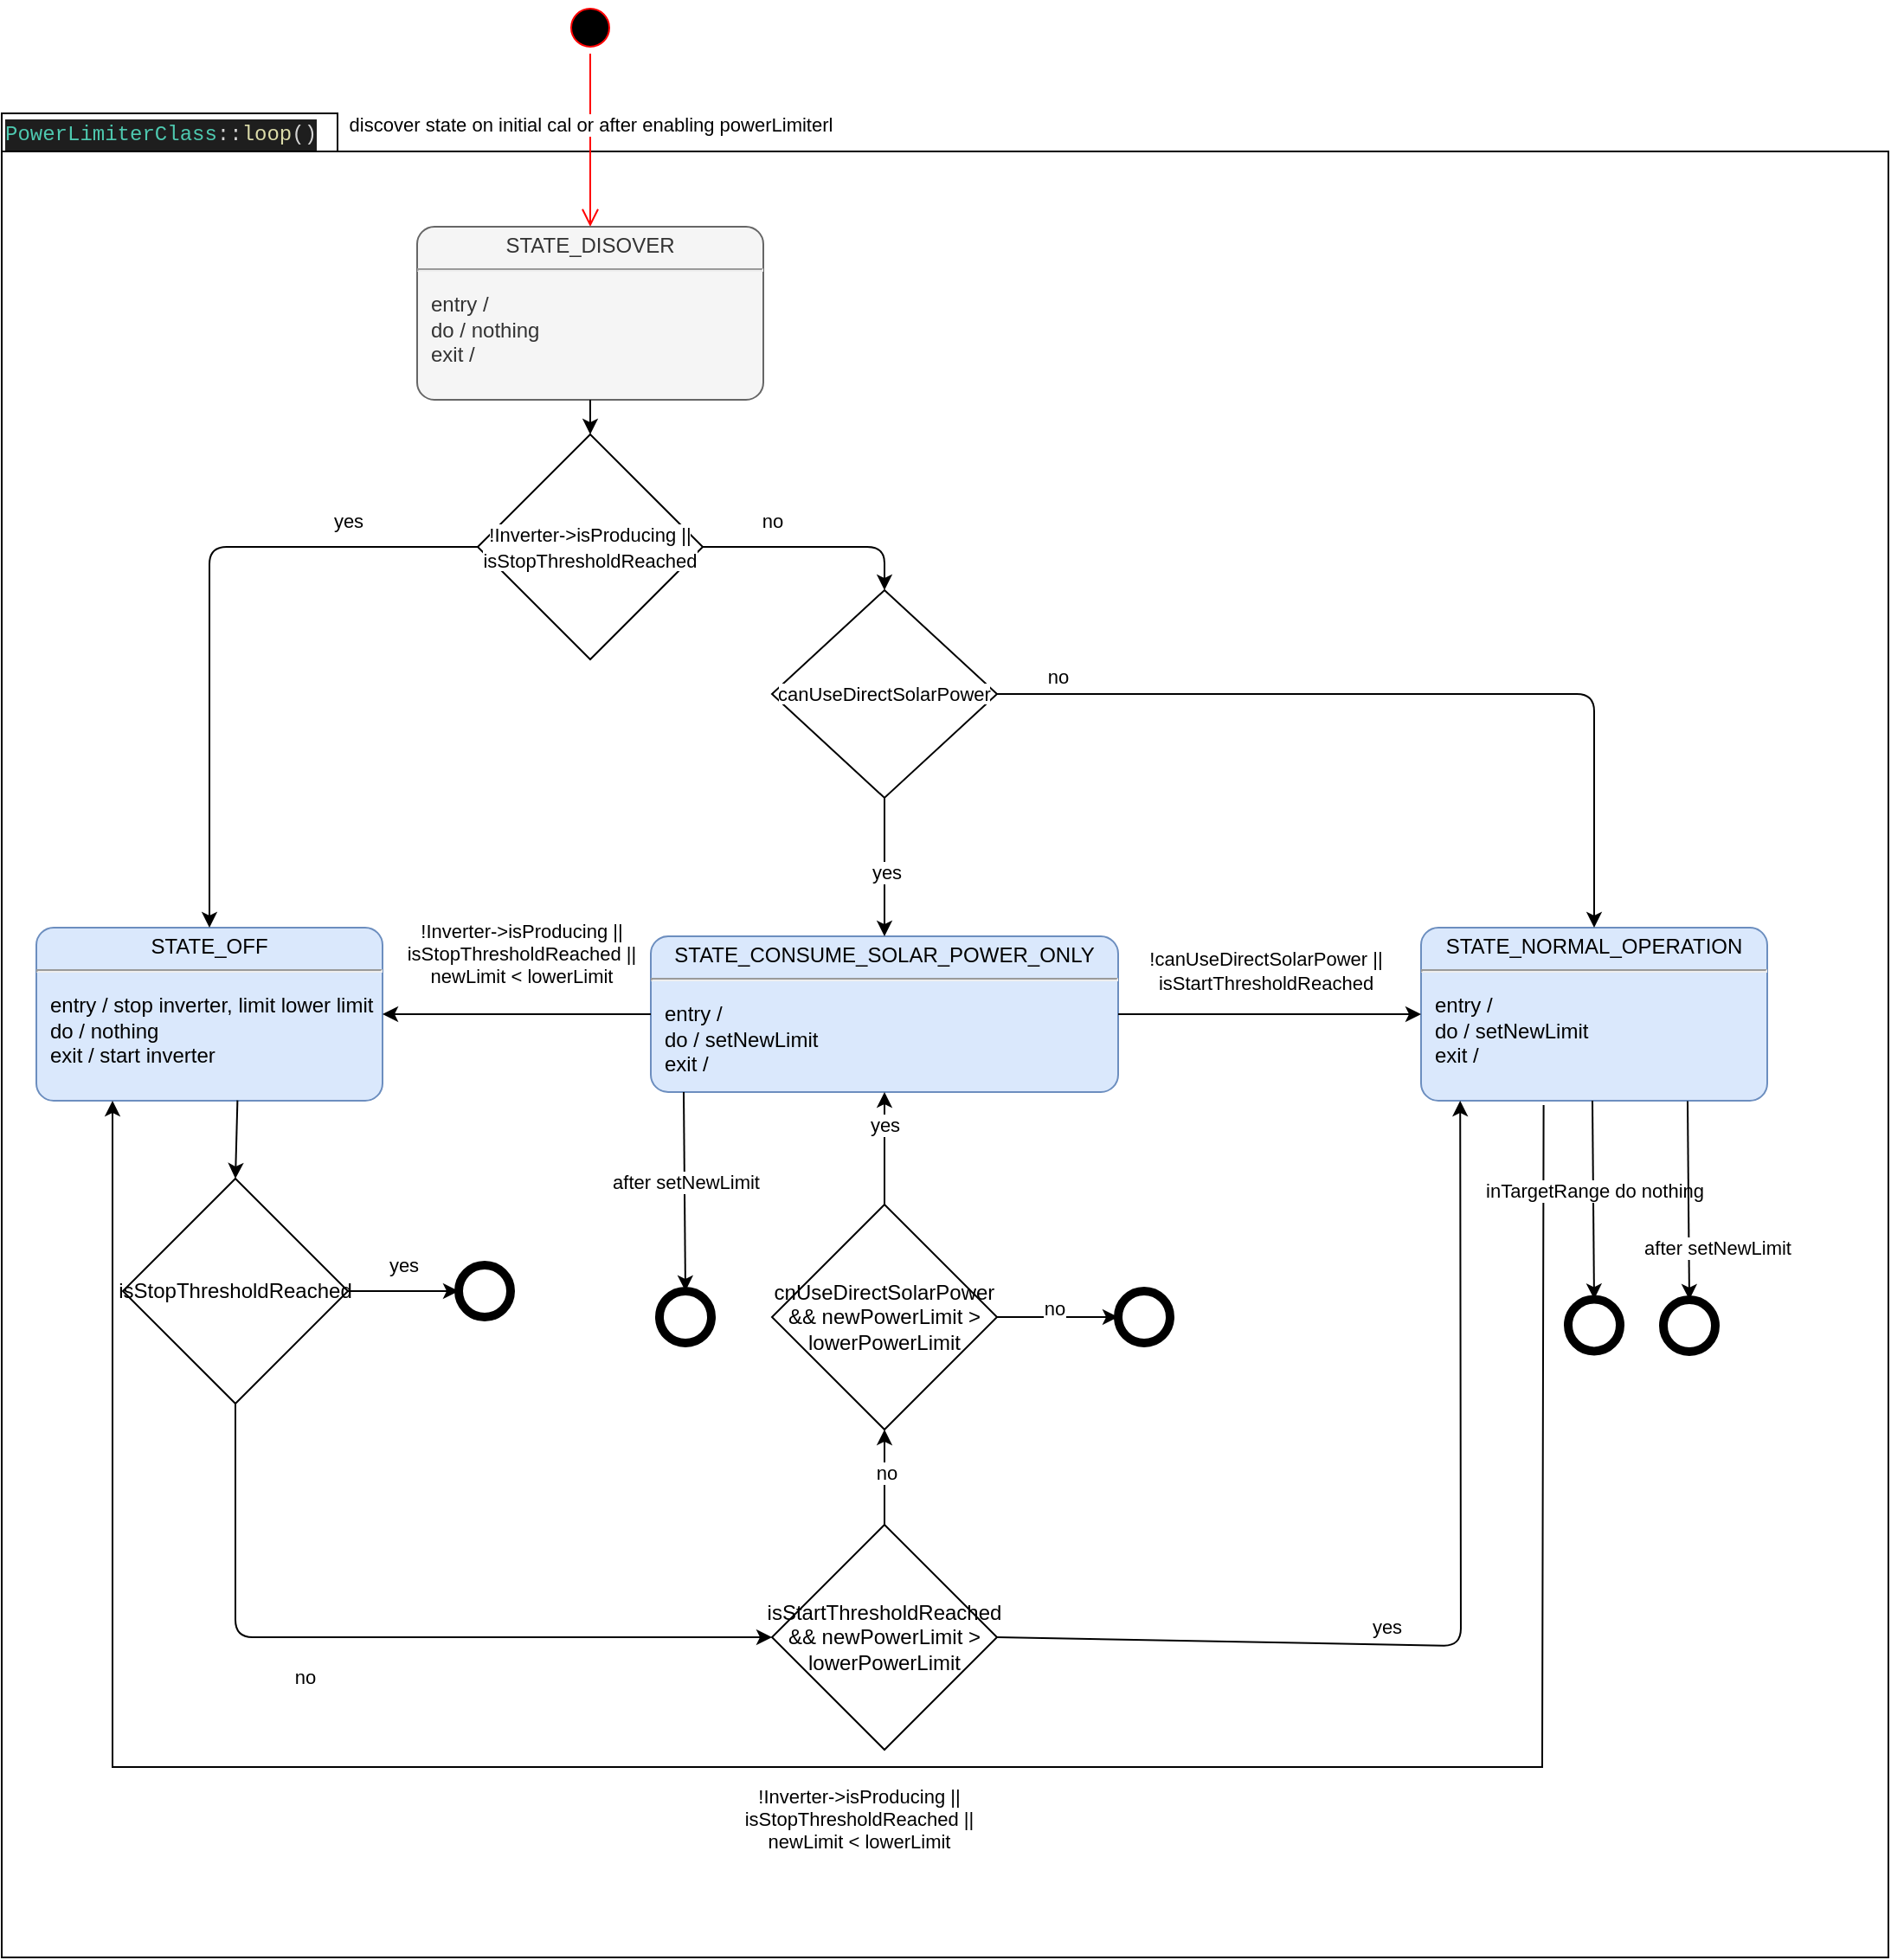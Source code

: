 <mxfile>
    <diagram name="Page-1" id="b5b7bab2-c9e2-2cf4-8b2a-24fd1a2a6d21">
        <mxGraphModel dx="1539" dy="843" grid="1" gridSize="10" guides="1" tooltips="1" connect="1" arrows="1" fold="1" page="1" pageScale="1" pageWidth="827" pageHeight="1169" background="none" math="0" shadow="0">
            <root>
                <mxCell id="0"/>
                <mxCell id="1" parent="0"/>
                <mxCell id="6e0c8c40b5770093-72" value="" style="shape=folder;fontStyle=1;spacingTop=10;tabWidth=194;tabHeight=22;tabPosition=left;html=1;rounded=0;shadow=0;comic=0;labelBackgroundColor=none;strokeWidth=1;fillColor=none;fontFamily=Verdana;fontSize=10;align=center;" parent="1" vertex="1">
                    <mxGeometry x="150" y="114.5" width="1090" height="1065.5" as="geometry"/>
                </mxCell>
                <mxCell id="6e0c8c40b5770093-73" value="&lt;div style=&quot;color: rgb(212, 212, 212); background-color: rgb(30, 30, 30); font-family: Menlo, Monaco, &amp;quot;Courier New&amp;quot;, monospace; font-size: 12px; line-height: 18px;&quot;&gt;&lt;span style=&quot;color: #4ec9b0;&quot;&gt;PowerLimiterClass&lt;/span&gt;::&lt;span style=&quot;color: #dcdcaa;&quot;&gt;loop&lt;/span&gt;()&lt;/div&gt;" style="text;html=1;align=left;verticalAlign=top;spacingTop=-4;fontSize=10;fontFamily=Verdana" parent="1" vertex="1">
                    <mxGeometry x="150" y="114.5" width="130" height="20" as="geometry"/>
                </mxCell>
                <mxCell id="sqCMRMHiXPc9LqBIY9SA-1" value="" style="ellipse;html=1;shape=startState;fillColor=#000000;strokeColor=#ff0000;" parent="1" vertex="1">
                    <mxGeometry x="475" y="50" width="30" height="30" as="geometry"/>
                </mxCell>
                <mxCell id="sqCMRMHiXPc9LqBIY9SA-2" value="discover state on initial cal or after enabling powerLimiterl" style="html=1;verticalAlign=bottom;endArrow=open;endSize=8;strokeColor=#ff0000;rounded=0;entryX=0.5;entryY=0;entryDx=0;entryDy=0;entryPerimeter=0;" parent="1" source="sqCMRMHiXPc9LqBIY9SA-1" target="2" edge="1">
                    <mxGeometry relative="1" as="geometry">
                        <mxPoint x="205" y="370" as="targetPoint"/>
                    </mxGeometry>
                </mxCell>
                <mxCell id="sqCMRMHiXPc9LqBIY9SA-6" value="&lt;p style=&quot;margin:0px;margin-top:4px;text-align:center;&quot;&gt;STATE_OFF&lt;/p&gt;&lt;hr&gt;&lt;p&gt;&lt;/p&gt;&lt;p style=&quot;margin:0px;margin-left:8px;text-align:left;&quot;&gt;entry / stop inverter, limit lower limit&lt;br&gt;do / nothing&lt;br&gt;exit / start inverter&lt;/p&gt;" style="shape=mxgraph.sysml.simpleState;html=1;overflow=fill;whiteSpace=wrap;align=center;fillColor=#dae8fc;strokeColor=#6c8ebf;" parent="1" vertex="1">
                    <mxGeometry x="170" y="585" width="200" height="100" as="geometry"/>
                </mxCell>
                <mxCell id="sqCMRMHiXPc9LqBIY9SA-7" value="&lt;p style=&quot;margin:0px;margin-top:4px;text-align:center;&quot;&gt;STATE_CONSUME_SOLAR_POWER_ONLY&lt;/p&gt;&lt;hr&gt;&lt;p&gt;&lt;/p&gt;&lt;p style=&quot;margin:0px;margin-left:8px;text-align:left;&quot;&gt;entry /&lt;br&gt;do / setNewLimit&lt;br&gt;exit /&lt;/p&gt;" style="shape=mxgraph.sysml.simpleState;html=1;overflow=fill;whiteSpace=wrap;align=center;fillColor=#dae8fc;strokeColor=#6c8ebf;" parent="1" vertex="1">
                    <mxGeometry x="525" y="590" width="270" height="90" as="geometry"/>
                </mxCell>
                <mxCell id="sqCMRMHiXPc9LqBIY9SA-8" value="&lt;p style=&quot;margin:0px;margin-top:4px;text-align:center;&quot;&gt;STATE_NORMAL_OPERATION&lt;/p&gt;&lt;hr&gt;&lt;p&gt;&lt;/p&gt;&lt;p style=&quot;margin:0px;margin-left:8px;text-align:left;&quot;&gt;entry /&lt;br&gt;do / setNewLimit&lt;br&gt;exit /&lt;/p&gt;" style="shape=mxgraph.sysml.simpleState;html=1;overflow=fill;whiteSpace=wrap;align=center;fillColor=#dae8fc;strokeColor=#6c8ebf;" parent="1" vertex="1">
                    <mxGeometry x="970" y="585" width="200" height="100" as="geometry"/>
                </mxCell>
                <mxCell id="2" value="&lt;p style=&quot;margin:0px;margin-top:4px;text-align:center;&quot;&gt;STATE_DISOVER&lt;/p&gt;&lt;hr&gt;&lt;p&gt;&lt;/p&gt;&lt;p style=&quot;margin:0px;margin-left:8px;text-align:left;&quot;&gt;entry /&amp;nbsp;&lt;br&gt;do / nothing&lt;br&gt;exit /&amp;nbsp;&lt;/p&gt;" style="shape=mxgraph.sysml.simpleState;html=1;overflow=fill;whiteSpace=wrap;align=center;fillColor=#f5f5f5;strokeColor=#666666;fontColor=#333333;" parent="1" vertex="1">
                    <mxGeometry x="390" y="180" width="200" height="100" as="geometry"/>
                </mxCell>
                <mxCell id="5" value="" style="shape=ellipse;html=1;dashed=0;whitespace=wrap;aspect=fixed;strokeWidth=5;perimeter=ellipsePerimeter;" parent="1" vertex="1">
                    <mxGeometry x="414" y="780" width="30" height="30" as="geometry"/>
                </mxCell>
                <mxCell id="7" value="&lt;p&gt;&lt;span style=&quot;font-size: 11px; background-color: rgb(255, 255, 255);&quot;&gt;!Inverter-&amp;gt;isProducing || isStopThresholdReached&lt;/span&gt;&lt;/p&gt;" style="rhombus;whiteSpace=wrap;html=1;" parent="1" vertex="1">
                    <mxGeometry x="425" y="300" width="130" height="130" as="geometry"/>
                </mxCell>
                <mxCell id="10" value="&lt;span style=&quot;font-size: 11px; background-color: rgb(255, 255, 255);&quot;&gt;canUseDirectSolarPower&lt;/span&gt;" style="rhombus;whiteSpace=wrap;html=1;" parent="1" vertex="1">
                    <mxGeometry x="595" y="390" width="130" height="120" as="geometry"/>
                </mxCell>
                <mxCell id="11" value="" style="endArrow=classic;html=1;exitX=0.5;exitY=1;exitDx=0;exitDy=0;entryX=0.5;entryY=0;entryDx=0;entryDy=0;entryPerimeter=0;" parent="1" source="10" target="sqCMRMHiXPc9LqBIY9SA-7" edge="1">
                    <mxGeometry width="50" height="50" relative="1" as="geometry">
                        <mxPoint x="620" y="540" as="sourcePoint"/>
                        <mxPoint x="670" y="490" as="targetPoint"/>
                        <Array as="points"/>
                    </mxGeometry>
                </mxCell>
                <mxCell id="20" value="yes" style="edgeLabel;html=1;align=center;verticalAlign=middle;resizable=0;points=[];" parent="11" vertex="1" connectable="0">
                    <mxGeometry x="0.075" y="1" relative="1" as="geometry">
                        <mxPoint as="offset"/>
                    </mxGeometry>
                </mxCell>
                <mxCell id="12" value="" style="endArrow=classic;html=1;entryX=0.5;entryY=0;entryDx=0;entryDy=0;exitX=0.5;exitY=1;exitDx=0;exitDy=0;exitPerimeter=0;" parent="1" source="2" target="7" edge="1">
                    <mxGeometry width="50" height="50" relative="1" as="geometry">
                        <mxPoint x="484" y="280" as="sourcePoint"/>
                        <mxPoint x="420" y="220" as="targetPoint"/>
                    </mxGeometry>
                </mxCell>
                <mxCell id="13" value="" style="endArrow=classic;html=1;entryX=0.5;entryY=0;entryDx=0;entryDy=0;exitX=0;exitY=0.5;exitDx=0;exitDy=0;entryPerimeter=0;" parent="1" source="7" target="sqCMRMHiXPc9LqBIY9SA-6" edge="1">
                    <mxGeometry width="50" height="50" relative="1" as="geometry">
                        <mxPoint x="570" y="290" as="sourcePoint"/>
                        <mxPoint x="400" y="330" as="targetPoint"/>
                        <Array as="points">
                            <mxPoint x="270" y="365"/>
                        </Array>
                    </mxGeometry>
                </mxCell>
                <mxCell id="14" value="yes" style="edgeLabel;html=1;align=center;verticalAlign=middle;resizable=0;points=[];" parent="13" vertex="1" connectable="0">
                    <mxGeometry x="0.305" relative="1" as="geometry">
                        <mxPoint x="80" y="-105" as="offset"/>
                    </mxGeometry>
                </mxCell>
                <mxCell id="15" value="" style="endArrow=classic;html=1;entryX=0.5;entryY=0;entryDx=0;entryDy=0;exitX=1;exitY=0.5;exitDx=0;exitDy=0;" parent="1" source="7" target="10" edge="1">
                    <mxGeometry width="50" height="50" relative="1" as="geometry">
                        <mxPoint x="360" y="370" as="sourcePoint"/>
                        <mxPoint x="280" y="595" as="targetPoint"/>
                        <Array as="points">
                            <mxPoint x="660" y="365"/>
                        </Array>
                    </mxGeometry>
                </mxCell>
                <mxCell id="16" value="no" style="edgeLabel;html=1;align=center;verticalAlign=middle;resizable=0;points=[];" parent="15" vertex="1" connectable="0">
                    <mxGeometry x="0.305" relative="1" as="geometry">
                        <mxPoint x="-45" y="-15" as="offset"/>
                    </mxGeometry>
                </mxCell>
                <mxCell id="18" value="" style="endArrow=classic;html=1;exitX=1;exitY=0.5;exitDx=0;exitDy=0;entryX=0.5;entryY=0;entryDx=0;entryDy=0;entryPerimeter=0;edgeStyle=orthogonalEdgeStyle;" parent="1" source="10" target="sqCMRMHiXPc9LqBIY9SA-8" edge="1">
                    <mxGeometry width="50" height="50" relative="1" as="geometry">
                        <mxPoint x="760" y="340" as="sourcePoint"/>
                        <mxPoint x="810" y="290" as="targetPoint"/>
                    </mxGeometry>
                </mxCell>
                <mxCell id="19" value="no" style="edgeLabel;html=1;align=center;verticalAlign=middle;resizable=0;points=[];" parent="18" vertex="1" connectable="0">
                    <mxGeometry x="0.142" y="2" relative="1" as="geometry">
                        <mxPoint x="-239" y="-8" as="offset"/>
                    </mxGeometry>
                </mxCell>
                <mxCell id="21" value="isStopThresholdReached" style="rhombus;whiteSpace=wrap;html=1;" parent="1" vertex="1">
                    <mxGeometry x="220" y="730" width="130" height="130" as="geometry"/>
                </mxCell>
                <mxCell id="22" value="" style="endArrow=classic;html=1;exitX=0.5;exitY=1;exitDx=0;exitDy=0;entryX=0;entryY=0.5;entryDx=0;entryDy=0;" parent="1" source="21" target="24" edge="1">
                    <mxGeometry width="50" height="50" relative="1" as="geometry">
                        <mxPoint x="620" y="540" as="sourcePoint"/>
                        <mxPoint x="670" y="490" as="targetPoint"/>
                        <Array as="points">
                            <mxPoint x="285" y="995"/>
                        </Array>
                    </mxGeometry>
                </mxCell>
                <mxCell id="31" value="no" style="edgeLabel;html=1;align=center;verticalAlign=middle;resizable=0;points=[];" parent="22" vertex="1" connectable="0">
                    <mxGeometry x="-0.702" y="1" relative="1" as="geometry">
                        <mxPoint x="39" y="91" as="offset"/>
                    </mxGeometry>
                </mxCell>
                <mxCell id="23" value="" style="endArrow=classic;html=1;entryX=0.5;entryY=0;entryDx=0;entryDy=0;exitX=0.581;exitY=0.998;exitDx=0;exitDy=0;exitPerimeter=0;" parent="1" source="sqCMRMHiXPc9LqBIY9SA-6" target="21" edge="1">
                    <mxGeometry width="50" height="50" relative="1" as="geometry">
                        <mxPoint x="480" y="810" as="sourcePoint"/>
                        <mxPoint x="530" y="760" as="targetPoint"/>
                    </mxGeometry>
                </mxCell>
                <mxCell id="24" value="isStartThresholdReached &amp;amp;&amp;amp; newPowerLimit &amp;gt; lowerPowerLimit" style="rhombus;whiteSpace=wrap;html=1;" parent="1" vertex="1">
                    <mxGeometry x="595" y="930" width="130" height="130" as="geometry"/>
                </mxCell>
                <mxCell id="25" value="cnUseDirectSolarPower &amp;amp;&amp;amp; newPowerLimit &amp;gt; lowerPowerLimit" style="rhombus;whiteSpace=wrap;html=1;" parent="1" vertex="1">
                    <mxGeometry x="595" y="745" width="130" height="130" as="geometry"/>
                </mxCell>
                <mxCell id="26" value="" style="endArrow=classic;html=1;entryX=0.5;entryY=1;entryDx=0;entryDy=0;exitX=0.5;exitY=0;exitDx=0;exitDy=0;" parent="1" source="24" target="25" edge="1">
                    <mxGeometry width="50" height="50" relative="1" as="geometry">
                        <mxPoint x="860" y="950" as="sourcePoint"/>
                        <mxPoint x="750" y="840" as="targetPoint"/>
                    </mxGeometry>
                </mxCell>
                <mxCell id="32" value="no" style="edgeLabel;html=1;align=center;verticalAlign=middle;resizable=0;points=[];" parent="26" vertex="1" connectable="0">
                    <mxGeometry x="0.093" y="-1" relative="1" as="geometry">
                        <mxPoint as="offset"/>
                    </mxGeometry>
                </mxCell>
                <mxCell id="28" value="yes" style="endArrow=classic;html=1;exitX=1;exitY=0.5;exitDx=0;exitDy=0;entryX=0.113;entryY=1;entryDx=0;entryDy=0;entryPerimeter=0;" parent="1" source="24" target="sqCMRMHiXPc9LqBIY9SA-8" edge="1">
                    <mxGeometry x="-0.231" y="10" width="50" height="50" relative="1" as="geometry">
                        <mxPoint x="620" y="510" as="sourcePoint"/>
                        <mxPoint x="670" y="460" as="targetPoint"/>
                        <Array as="points">
                            <mxPoint x="993" y="1000"/>
                        </Array>
                        <mxPoint x="1" as="offset"/>
                    </mxGeometry>
                </mxCell>
                <mxCell id="29" value="" style="endArrow=classic;html=1;exitX=1;exitY=0.5;exitDx=0;exitDy=0;entryX=0;entryY=0.5;entryDx=0;entryDy=0;" parent="1" source="21" target="5" edge="1">
                    <mxGeometry width="50" height="50" relative="1" as="geometry">
                        <mxPoint x="350" y="830" as="sourcePoint"/>
                        <mxPoint x="400" y="780" as="targetPoint"/>
                    </mxGeometry>
                </mxCell>
                <mxCell id="30" value="yes" style="edgeLabel;html=1;align=center;verticalAlign=middle;resizable=0;points=[];" parent="29" vertex="1" connectable="0">
                    <mxGeometry x="-0.1" relative="1" as="geometry">
                        <mxPoint x="3" y="-15" as="offset"/>
                    </mxGeometry>
                </mxCell>
                <mxCell id="33" value="" style="endArrow=classic;html=1;exitX=0.5;exitY=0;exitDx=0;exitDy=0;entryX=0.5;entryY=1;entryDx=0;entryDy=0;entryPerimeter=0;" parent="1" source="25" target="sqCMRMHiXPc9LqBIY9SA-7" edge="1">
                    <mxGeometry width="50" height="50" relative="1" as="geometry">
                        <mxPoint x="620" y="480" as="sourcePoint"/>
                        <mxPoint x="670" y="430" as="targetPoint"/>
                    </mxGeometry>
                </mxCell>
                <mxCell id="34" value="yes" style="edgeLabel;html=1;align=center;verticalAlign=middle;resizable=0;points=[];" parent="33" vertex="1" connectable="0">
                    <mxGeometry x="0.424" relative="1" as="geometry">
                        <mxPoint as="offset"/>
                    </mxGeometry>
                </mxCell>
                <mxCell id="35" value="" style="endArrow=classic;html=1;entryX=0;entryY=0.5;entryDx=0;entryDy=0;exitX=1;exitY=0.5;exitDx=0;exitDy=0;" parent="1" source="25" target="38" edge="1">
                    <mxGeometry width="50" height="50" relative="1" as="geometry">
                        <mxPoint x="390" y="910" as="sourcePoint"/>
                        <mxPoint x="440" y="860" as="targetPoint"/>
                    </mxGeometry>
                </mxCell>
                <mxCell id="36" value="no" style="edgeLabel;html=1;align=center;verticalAlign=middle;resizable=0;points=[];" parent="35" vertex="1" connectable="0">
                    <mxGeometry x="0.467" relative="1" as="geometry">
                        <mxPoint x="-19" y="-5" as="offset"/>
                    </mxGeometry>
                </mxCell>
                <mxCell id="38" value="" style="shape=ellipse;html=1;dashed=0;whitespace=wrap;aspect=fixed;strokeWidth=5;perimeter=ellipsePerimeter;" parent="1" vertex="1">
                    <mxGeometry x="795" y="795" width="30" height="30" as="geometry"/>
                </mxCell>
                <mxCell id="JKiNQljIdbqBsyxyxwz1-38" value="" style="endArrow=classic;html=1;rounded=0;entryX=1;entryY=0.5;entryDx=0;entryDy=0;entryPerimeter=0;exitX=0;exitY=0.5;exitDx=0;exitDy=0;exitPerimeter=0;" parent="1" source="sqCMRMHiXPc9LqBIY9SA-7" target="sqCMRMHiXPc9LqBIY9SA-6" edge="1">
                    <mxGeometry width="50" height="50" relative="1" as="geometry">
                        <mxPoint x="570" y="820" as="sourcePoint"/>
                        <mxPoint x="620" y="770" as="targetPoint"/>
                    </mxGeometry>
                </mxCell>
                <mxCell id="JKiNQljIdbqBsyxyxwz1-39" value="!Inverter-&amp;gt;isProducing ||&lt;br&gt;isStopThresholdReached ||&lt;br&gt;newLimit &amp;lt; lowerLimit" style="edgeLabel;html=1;align=center;verticalAlign=middle;resizable=0;points=[];" parent="JKiNQljIdbqBsyxyxwz1-38" vertex="1" connectable="0">
                    <mxGeometry x="-0.213" y="-2" relative="1" as="geometry">
                        <mxPoint x="-14" y="-33" as="offset"/>
                    </mxGeometry>
                </mxCell>
                <mxCell id="JKiNQljIdbqBsyxyxwz1-40" value="!canUseDirectSolarPower ||&lt;br&gt;isStartThresholdReached" style="endArrow=classic;html=1;rounded=0;exitX=1;exitY=0.5;exitDx=0;exitDy=0;exitPerimeter=0;entryX=0;entryY=0.5;entryDx=0;entryDy=0;entryPerimeter=0;" parent="1" source="sqCMRMHiXPc9LqBIY9SA-7" target="sqCMRMHiXPc9LqBIY9SA-8" edge="1">
                    <mxGeometry x="-0.029" y="25" width="50" height="50" relative="1" as="geometry">
                        <mxPoint x="570" y="560" as="sourcePoint"/>
                        <mxPoint x="620" y="510" as="targetPoint"/>
                        <mxPoint as="offset"/>
                    </mxGeometry>
                </mxCell>
                <mxCell id="JKiNQljIdbqBsyxyxwz1-41" value="" style="endArrow=classic;html=1;rounded=0;entryX=0.22;entryY=1;entryDx=0;entryDy=0;entryPerimeter=0;exitX=0.354;exitY=1.025;exitDx=0;exitDy=0;exitPerimeter=0;" parent="1" source="sqCMRMHiXPc9LqBIY9SA-8" target="sqCMRMHiXPc9LqBIY9SA-6" edge="1">
                    <mxGeometry width="50" height="50" relative="1" as="geometry">
                        <mxPoint x="1040" y="680" as="sourcePoint"/>
                        <mxPoint x="890" y="750" as="targetPoint"/>
                        <Array as="points">
                            <mxPoint x="1040" y="1070"/>
                            <mxPoint x="214" y="1070"/>
                        </Array>
                    </mxGeometry>
                </mxCell>
                <mxCell id="JKiNQljIdbqBsyxyxwz1-42" value="!Inverter-&amp;gt;isProducing ||&lt;br&gt;isStopThresholdReached ||&lt;br&gt;newLimit &amp;lt; lowerLimit" style="edgeLabel;html=1;align=center;verticalAlign=middle;resizable=0;points=[];" parent="JKiNQljIdbqBsyxyxwz1-41" vertex="1" connectable="0">
                    <mxGeometry x="-0.213" y="-2" relative="1" as="geometry">
                        <mxPoint x="-151" y="32" as="offset"/>
                    </mxGeometry>
                </mxCell>
                <mxCell id="JKiNQljIdbqBsyxyxwz1-43" value="" style="shape=ellipse;html=1;dashed=0;whitespace=wrap;aspect=fixed;strokeWidth=5;perimeter=ellipsePerimeter;" parent="1" vertex="1">
                    <mxGeometry x="1055" y="799.7" width="30" height="30" as="geometry"/>
                </mxCell>
                <mxCell id="JKiNQljIdbqBsyxyxwz1-44" value="" style="endArrow=classic;html=1;exitX=0.82;exitY=1.003;exitDx=0;exitDy=0;entryX=0.5;entryY=0;entryDx=0;entryDy=0;exitPerimeter=0;" parent="1" target="JKiNQljIdbqBsyxyxwz1-43" edge="1">
                    <mxGeometry width="50" height="50" relative="1" as="geometry">
                        <mxPoint x="1069.0" y="685" as="sourcePoint"/>
                        <mxPoint x="1119" y="749.7" as="targetPoint"/>
                    </mxGeometry>
                </mxCell>
                <mxCell id="JKiNQljIdbqBsyxyxwz1-45" value="inTargetRange do nothing" style="edgeLabel;html=1;align=center;verticalAlign=middle;resizable=0;points=[];" parent="JKiNQljIdbqBsyxyxwz1-44" vertex="1" connectable="0">
                    <mxGeometry x="-0.1" relative="1" as="geometry">
                        <mxPoint as="offset"/>
                    </mxGeometry>
                </mxCell>
                <mxCell id="JKiNQljIdbqBsyxyxwz1-46" value="" style="shape=ellipse;html=1;dashed=0;whitespace=wrap;aspect=fixed;strokeWidth=5;perimeter=ellipsePerimeter;" parent="1" vertex="1">
                    <mxGeometry x="530" y="795" width="30" height="30" as="geometry"/>
                </mxCell>
                <mxCell id="JKiNQljIdbqBsyxyxwz1-47" value="" style="endArrow=classic;html=1;exitX=0.82;exitY=1.003;exitDx=0;exitDy=0;entryX=0.5;entryY=0;entryDx=0;entryDy=0;exitPerimeter=0;" parent="1" target="JKiNQljIdbqBsyxyxwz1-46" edge="1">
                    <mxGeometry width="50" height="50" relative="1" as="geometry">
                        <mxPoint x="544" y="680" as="sourcePoint"/>
                        <mxPoint x="594" y="745" as="targetPoint"/>
                    </mxGeometry>
                </mxCell>
                <mxCell id="JKiNQljIdbqBsyxyxwz1-48" value="after setNewLimit" style="edgeLabel;html=1;align=center;verticalAlign=middle;resizable=0;points=[];" parent="JKiNQljIdbqBsyxyxwz1-47" vertex="1" connectable="0">
                    <mxGeometry x="-0.1" relative="1" as="geometry">
                        <mxPoint as="offset"/>
                    </mxGeometry>
                </mxCell>
                <mxCell id="JKiNQljIdbqBsyxyxwz1-49" value="" style="shape=ellipse;html=1;dashed=0;whitespace=wrap;aspect=fixed;strokeWidth=5;perimeter=ellipsePerimeter;" parent="1" vertex="1">
                    <mxGeometry x="1110" y="800" width="30" height="30" as="geometry"/>
                </mxCell>
                <mxCell id="JKiNQljIdbqBsyxyxwz1-50" value="" style="endArrow=classic;html=1;exitX=0.82;exitY=1.003;exitDx=0;exitDy=0;entryX=0.5;entryY=0;entryDx=0;entryDy=0;exitPerimeter=0;" parent="1" target="JKiNQljIdbqBsyxyxwz1-49" edge="1">
                    <mxGeometry width="50" height="50" relative="1" as="geometry">
                        <mxPoint x="1124.0" y="685.3" as="sourcePoint"/>
                        <mxPoint x="1174" y="750" as="targetPoint"/>
                    </mxGeometry>
                </mxCell>
                <mxCell id="JKiNQljIdbqBsyxyxwz1-51" value="after setNewLimit" style="edgeLabel;html=1;align=center;verticalAlign=middle;resizable=0;points=[];" parent="JKiNQljIdbqBsyxyxwz1-50" vertex="1" connectable="0">
                    <mxGeometry x="-0.1" relative="1" as="geometry">
                        <mxPoint x="16" y="33" as="offset"/>
                    </mxGeometry>
                </mxCell>
            </root>
        </mxGraphModel>
    </diagram>
</mxfile>
